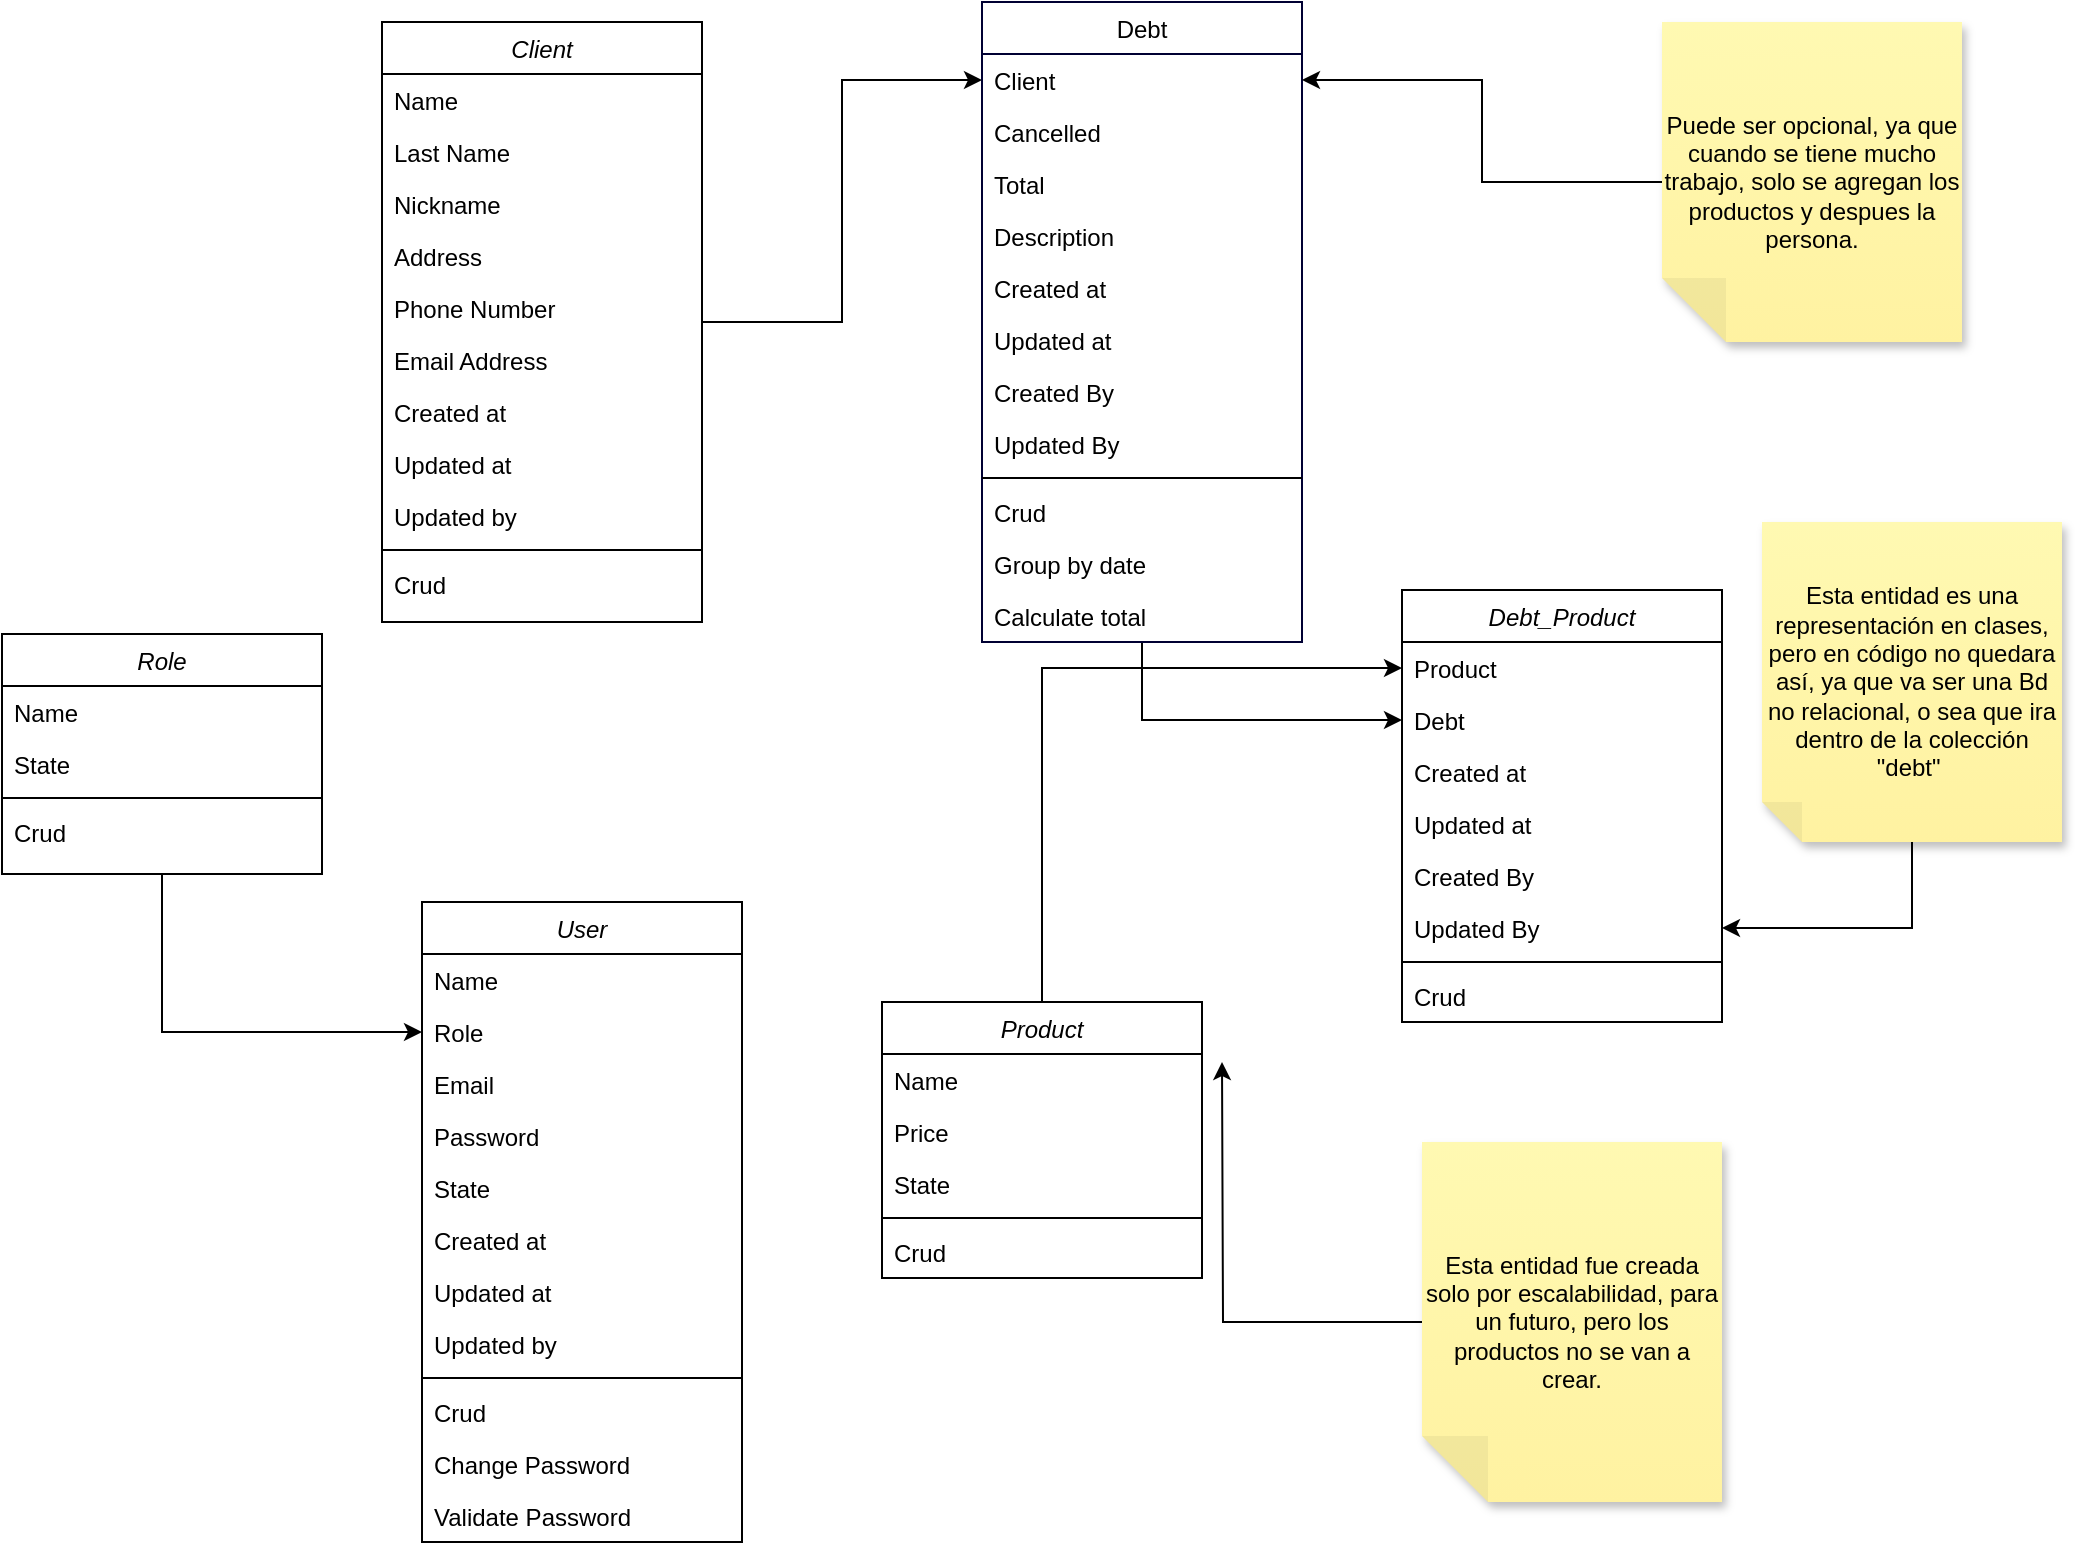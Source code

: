 <mxfile version="23.1.3" type="github">
  <diagram id="C5RBs43oDa-KdzZeNtuy" name="Page-1">
    <mxGraphModel dx="1984" dy="699" grid="1" gridSize="10" guides="1" tooltips="1" connect="1" arrows="1" fold="1" page="1" pageScale="1" pageWidth="827" pageHeight="1169" math="0" shadow="0">
      <root>
        <mxCell id="WIyWlLk6GJQsqaUBKTNV-0" />
        <mxCell id="WIyWlLk6GJQsqaUBKTNV-1" parent="WIyWlLk6GJQsqaUBKTNV-0" />
        <mxCell id="ptC6f7UqFtDOJroIUTJq-53" style="edgeStyle=orthogonalEdgeStyle;rounded=0;orthogonalLoop=1;jettySize=auto;html=1;" parent="WIyWlLk6GJQsqaUBKTNV-1" source="zkfFHV4jXpPFQw0GAbJ--0" target="ptC6f7UqFtDOJroIUTJq-52" edge="1">
          <mxGeometry relative="1" as="geometry" />
        </mxCell>
        <mxCell id="zkfFHV4jXpPFQw0GAbJ--0" value="Client" style="swimlane;fontStyle=2;align=center;verticalAlign=top;childLayout=stackLayout;horizontal=1;startSize=26;horizontalStack=0;resizeParent=1;resizeLast=0;collapsible=1;marginBottom=0;rounded=0;shadow=0;strokeWidth=1;labelBorderColor=none;" parent="WIyWlLk6GJQsqaUBKTNV-1" vertex="1">
          <mxGeometry x="20" y="30" width="160" height="300" as="geometry">
            <mxRectangle x="230" y="140" width="160" height="26" as="alternateBounds" />
          </mxGeometry>
        </mxCell>
        <mxCell id="zkfFHV4jXpPFQw0GAbJ--1" value="Name" style="text;align=left;verticalAlign=top;spacingLeft=4;spacingRight=4;overflow=hidden;rotatable=0;points=[[0,0.5],[1,0.5]];portConstraint=eastwest;labelBorderColor=none;" parent="zkfFHV4jXpPFQw0GAbJ--0" vertex="1">
          <mxGeometry y="26" width="160" height="26" as="geometry" />
        </mxCell>
        <mxCell id="ptC6f7UqFtDOJroIUTJq-22" value="Last Name" style="text;align=left;verticalAlign=top;spacingLeft=4;spacingRight=4;overflow=hidden;rotatable=0;points=[[0,0.5],[1,0.5]];portConstraint=eastwest;labelBorderColor=none;" parent="zkfFHV4jXpPFQw0GAbJ--0" vertex="1">
          <mxGeometry y="52" width="160" height="26" as="geometry" />
        </mxCell>
        <mxCell id="ptC6f7UqFtDOJroIUTJq-23" value="Nickname" style="text;align=left;verticalAlign=top;spacingLeft=4;spacingRight=4;overflow=hidden;rotatable=0;points=[[0,0.5],[1,0.5]];portConstraint=eastwest;labelBorderColor=none;" parent="zkfFHV4jXpPFQw0GAbJ--0" vertex="1">
          <mxGeometry y="78" width="160" height="26" as="geometry" />
        </mxCell>
        <mxCell id="ptC6f7UqFtDOJroIUTJq-21" value="Address" style="text;align=left;verticalAlign=top;spacingLeft=4;spacingRight=4;overflow=hidden;rotatable=0;points=[[0,0.5],[1,0.5]];portConstraint=eastwest;labelBorderColor=none;" parent="zkfFHV4jXpPFQw0GAbJ--0" vertex="1">
          <mxGeometry y="104" width="160" height="26" as="geometry" />
        </mxCell>
        <mxCell id="zkfFHV4jXpPFQw0GAbJ--2" value="Phone Number" style="text;align=left;verticalAlign=top;spacingLeft=4;spacingRight=4;overflow=hidden;rotatable=0;points=[[0,0.5],[1,0.5]];portConstraint=eastwest;rounded=0;shadow=0;html=0;labelBorderColor=none;" parent="zkfFHV4jXpPFQw0GAbJ--0" vertex="1">
          <mxGeometry y="130" width="160" height="26" as="geometry" />
        </mxCell>
        <mxCell id="zkfFHV4jXpPFQw0GAbJ--3" value="Email Address" style="text;align=left;verticalAlign=top;spacingLeft=4;spacingRight=4;overflow=hidden;rotatable=0;points=[[0,0.5],[1,0.5]];portConstraint=eastwest;rounded=0;shadow=0;html=0;labelBorderColor=none;" parent="zkfFHV4jXpPFQw0GAbJ--0" vertex="1">
          <mxGeometry y="156" width="160" height="26" as="geometry" />
        </mxCell>
        <mxCell id="ptC6f7UqFtDOJroIUTJq-24" value="Created at" style="text;align=left;verticalAlign=top;spacingLeft=4;spacingRight=4;overflow=hidden;rotatable=0;points=[[0,0.5],[1,0.5]];portConstraint=eastwest;rounded=0;shadow=0;html=0;labelBorderColor=none;" parent="zkfFHV4jXpPFQw0GAbJ--0" vertex="1">
          <mxGeometry y="182" width="160" height="26" as="geometry" />
        </mxCell>
        <mxCell id="ptC6f7UqFtDOJroIUTJq-25" value="Updated at" style="text;align=left;verticalAlign=top;spacingLeft=4;spacingRight=4;overflow=hidden;rotatable=0;points=[[0,0.5],[1,0.5]];portConstraint=eastwest;rounded=0;shadow=0;html=0;labelBorderColor=none;" parent="zkfFHV4jXpPFQw0GAbJ--0" vertex="1">
          <mxGeometry y="208" width="160" height="26" as="geometry" />
        </mxCell>
        <mxCell id="ptC6f7UqFtDOJroIUTJq-26" value="Updated by" style="text;align=left;verticalAlign=top;spacingLeft=4;spacingRight=4;overflow=hidden;rotatable=0;points=[[0,0.5],[1,0.5]];portConstraint=eastwest;rounded=0;shadow=0;html=0;labelBorderColor=none;" parent="zkfFHV4jXpPFQw0GAbJ--0" vertex="1">
          <mxGeometry y="234" width="160" height="26" as="geometry" />
        </mxCell>
        <mxCell id="zkfFHV4jXpPFQw0GAbJ--4" value="" style="line;html=1;strokeWidth=1;align=left;verticalAlign=middle;spacingTop=-1;spacingLeft=3;spacingRight=3;rotatable=0;labelPosition=right;points=[];portConstraint=eastwest;labelBorderColor=none;" parent="zkfFHV4jXpPFQw0GAbJ--0" vertex="1">
          <mxGeometry y="260" width="160" height="8" as="geometry" />
        </mxCell>
        <mxCell id="zkfFHV4jXpPFQw0GAbJ--5" value="Crud" style="text;align=left;verticalAlign=top;spacingLeft=4;spacingRight=4;overflow=hidden;rotatable=0;points=[[0,0.5],[1,0.5]];portConstraint=eastwest;labelBorderColor=none;" parent="zkfFHV4jXpPFQw0GAbJ--0" vertex="1">
          <mxGeometry y="268" width="160" height="20" as="geometry" />
        </mxCell>
        <mxCell id="ptC6f7UqFtDOJroIUTJq-71" style="edgeStyle=orthogonalEdgeStyle;rounded=0;orthogonalLoop=1;jettySize=auto;html=1;" parent="WIyWlLk6GJQsqaUBKTNV-1" source="zkfFHV4jXpPFQw0GAbJ--17" target="ptC6f7UqFtDOJroIUTJq-62" edge="1">
          <mxGeometry relative="1" as="geometry" />
        </mxCell>
        <mxCell id="zkfFHV4jXpPFQw0GAbJ--17" value="Debt" style="swimlane;fontStyle=0;align=center;verticalAlign=top;childLayout=stackLayout;horizontal=1;startSize=26;horizontalStack=0;resizeParent=1;resizeLast=0;collapsible=1;marginBottom=0;rounded=0;shadow=0;strokeWidth=1;strokeColor=#000033;labelBorderColor=none;" parent="WIyWlLk6GJQsqaUBKTNV-1" vertex="1">
          <mxGeometry x="320" y="20" width="160" height="320" as="geometry">
            <mxRectangle x="550" y="140" width="160" height="26" as="alternateBounds" />
          </mxGeometry>
        </mxCell>
        <mxCell id="ptC6f7UqFtDOJroIUTJq-52" value="Client" style="text;align=left;verticalAlign=top;spacingLeft=4;spacingRight=4;overflow=hidden;rotatable=0;points=[[0,0.5],[1,0.5]];portConstraint=eastwest;labelBorderColor=none;" parent="zkfFHV4jXpPFQw0GAbJ--17" vertex="1">
          <mxGeometry y="26" width="160" height="26" as="geometry" />
        </mxCell>
        <mxCell id="ptC6f7UqFtDOJroIUTJq-51" value="Cancelled" style="text;align=left;verticalAlign=top;spacingLeft=4;spacingRight=4;overflow=hidden;rotatable=0;points=[[0,0.5],[1,0.5]];portConstraint=eastwest;labelBorderColor=none;" parent="zkfFHV4jXpPFQw0GAbJ--17" vertex="1">
          <mxGeometry y="52" width="160" height="26" as="geometry" />
        </mxCell>
        <mxCell id="ptC6f7UqFtDOJroIUTJq-73" value="Total" style="text;align=left;verticalAlign=top;spacingLeft=4;spacingRight=4;overflow=hidden;rotatable=0;points=[[0,0.5],[1,0.5]];portConstraint=eastwest;labelBorderColor=none;" parent="zkfFHV4jXpPFQw0GAbJ--17" vertex="1">
          <mxGeometry y="78" width="160" height="26" as="geometry" />
        </mxCell>
        <mxCell id="VzjlCe5bpG1Fd6tBsfNA-0" value="Description" style="text;align=left;verticalAlign=top;spacingLeft=4;spacingRight=4;overflow=hidden;rotatable=0;points=[[0,0.5],[1,0.5]];portConstraint=eastwest;labelBorderColor=none;" vertex="1" parent="zkfFHV4jXpPFQw0GAbJ--17">
          <mxGeometry y="104" width="160" height="26" as="geometry" />
        </mxCell>
        <mxCell id="zkfFHV4jXpPFQw0GAbJ--18" value="Created at" style="text;align=left;verticalAlign=top;spacingLeft=4;spacingRight=4;overflow=hidden;rotatable=0;points=[[0,0.5],[1,0.5]];portConstraint=eastwest;labelBorderColor=none;" parent="zkfFHV4jXpPFQw0GAbJ--17" vertex="1">
          <mxGeometry y="130" width="160" height="26" as="geometry" />
        </mxCell>
        <mxCell id="zkfFHV4jXpPFQw0GAbJ--19" value="Updated at" style="text;align=left;verticalAlign=top;spacingLeft=4;spacingRight=4;overflow=hidden;rotatable=0;points=[[0,0.5],[1,0.5]];portConstraint=eastwest;rounded=0;shadow=0;html=0;labelBorderColor=none;" parent="zkfFHV4jXpPFQw0GAbJ--17" vertex="1">
          <mxGeometry y="156" width="160" height="26" as="geometry" />
        </mxCell>
        <mxCell id="zkfFHV4jXpPFQw0GAbJ--20" value="Created By" style="text;align=left;verticalAlign=top;spacingLeft=4;spacingRight=4;overflow=hidden;rotatable=0;points=[[0,0.5],[1,0.5]];portConstraint=eastwest;rounded=0;shadow=0;html=0;labelBorderColor=none;" parent="zkfFHV4jXpPFQw0GAbJ--17" vertex="1">
          <mxGeometry y="182" width="160" height="26" as="geometry" />
        </mxCell>
        <mxCell id="zkfFHV4jXpPFQw0GAbJ--21" value="Updated By" style="text;align=left;verticalAlign=top;spacingLeft=4;spacingRight=4;overflow=hidden;rotatable=0;points=[[0,0.5],[1,0.5]];portConstraint=eastwest;rounded=0;shadow=0;html=0;labelBorderColor=none;" parent="zkfFHV4jXpPFQw0GAbJ--17" vertex="1">
          <mxGeometry y="208" width="160" height="26" as="geometry" />
        </mxCell>
        <mxCell id="zkfFHV4jXpPFQw0GAbJ--23" value="" style="line;html=1;strokeWidth=1;align=left;verticalAlign=middle;spacingTop=-1;spacingLeft=3;spacingRight=3;rotatable=0;labelPosition=right;points=[];portConstraint=eastwest;labelBorderColor=none;" parent="zkfFHV4jXpPFQw0GAbJ--17" vertex="1">
          <mxGeometry y="234" width="160" height="8" as="geometry" />
        </mxCell>
        <mxCell id="zkfFHV4jXpPFQw0GAbJ--24" value="Crud" style="text;align=left;verticalAlign=top;spacingLeft=4;spacingRight=4;overflow=hidden;rotatable=0;points=[[0,0.5],[1,0.5]];portConstraint=eastwest;labelBorderColor=none;" parent="zkfFHV4jXpPFQw0GAbJ--17" vertex="1">
          <mxGeometry y="242" width="160" height="26" as="geometry" />
        </mxCell>
        <mxCell id="zkfFHV4jXpPFQw0GAbJ--25" value="Group by date" style="text;align=left;verticalAlign=top;spacingLeft=4;spacingRight=4;overflow=hidden;rotatable=0;points=[[0,0.5],[1,0.5]];portConstraint=eastwest;labelBorderColor=none;" parent="zkfFHV4jXpPFQw0GAbJ--17" vertex="1">
          <mxGeometry y="268" width="160" height="26" as="geometry" />
        </mxCell>
        <mxCell id="ptC6f7UqFtDOJroIUTJq-72" value="Calculate total" style="text;align=left;verticalAlign=top;spacingLeft=4;spacingRight=4;overflow=hidden;rotatable=0;points=[[0,0.5],[1,0.5]];portConstraint=eastwest;labelBorderColor=none;" parent="zkfFHV4jXpPFQw0GAbJ--17" vertex="1">
          <mxGeometry y="294" width="160" height="26" as="geometry" />
        </mxCell>
        <mxCell id="ptC6f7UqFtDOJroIUTJq-66" style="edgeStyle=orthogonalEdgeStyle;rounded=0;orthogonalLoop=1;jettySize=auto;html=1;" parent="WIyWlLk6GJQsqaUBKTNV-1" source="ptC6f7UqFtDOJroIUTJq-0" target="ptC6f7UqFtDOJroIUTJq-61" edge="1">
          <mxGeometry relative="1" as="geometry" />
        </mxCell>
        <mxCell id="ptC6f7UqFtDOJroIUTJq-0" value="Product" style="swimlane;fontStyle=2;align=center;verticalAlign=top;childLayout=stackLayout;horizontal=1;startSize=26;horizontalStack=0;resizeParent=1;resizeLast=0;collapsible=1;marginBottom=0;rounded=0;shadow=0;strokeWidth=1;labelBorderColor=none;" parent="WIyWlLk6GJQsqaUBKTNV-1" vertex="1">
          <mxGeometry x="270" y="520" width="160" height="138" as="geometry">
            <mxRectangle x="230" y="140" width="160" height="26" as="alternateBounds" />
          </mxGeometry>
        </mxCell>
        <mxCell id="ptC6f7UqFtDOJroIUTJq-1" value="Name" style="text;align=left;verticalAlign=top;spacingLeft=4;spacingRight=4;overflow=hidden;rotatable=0;points=[[0,0.5],[1,0.5]];portConstraint=eastwest;labelBorderColor=none;" parent="ptC6f7UqFtDOJroIUTJq-0" vertex="1">
          <mxGeometry y="26" width="160" height="26" as="geometry" />
        </mxCell>
        <mxCell id="ptC6f7UqFtDOJroIUTJq-2" value="Price" style="text;align=left;verticalAlign=top;spacingLeft=4;spacingRight=4;overflow=hidden;rotatable=0;points=[[0,0.5],[1,0.5]];portConstraint=eastwest;rounded=0;shadow=0;html=0;labelBorderColor=none;" parent="ptC6f7UqFtDOJroIUTJq-0" vertex="1">
          <mxGeometry y="52" width="160" height="26" as="geometry" />
        </mxCell>
        <mxCell id="ptC6f7UqFtDOJroIUTJq-3" value="State" style="text;align=left;verticalAlign=top;spacingLeft=4;spacingRight=4;overflow=hidden;rotatable=0;points=[[0,0.5],[1,0.5]];portConstraint=eastwest;rounded=0;shadow=0;html=0;labelBorderColor=none;" parent="ptC6f7UqFtDOJroIUTJq-0" vertex="1">
          <mxGeometry y="78" width="160" height="26" as="geometry" />
        </mxCell>
        <mxCell id="ptC6f7UqFtDOJroIUTJq-4" value="" style="line;html=1;strokeWidth=1;align=left;verticalAlign=middle;spacingTop=-1;spacingLeft=3;spacingRight=3;rotatable=0;labelPosition=right;points=[];portConstraint=eastwest;labelBorderColor=none;" parent="ptC6f7UqFtDOJroIUTJq-0" vertex="1">
          <mxGeometry y="104" width="160" height="8" as="geometry" />
        </mxCell>
        <mxCell id="ptC6f7UqFtDOJroIUTJq-5" value="Crud" style="text;align=left;verticalAlign=top;spacingLeft=4;spacingRight=4;overflow=hidden;rotatable=0;points=[[0,0.5],[1,0.5]];portConstraint=eastwest;labelBorderColor=none;" parent="ptC6f7UqFtDOJroIUTJq-0" vertex="1">
          <mxGeometry y="112" width="160" height="26" as="geometry" />
        </mxCell>
        <mxCell id="ptC6f7UqFtDOJroIUTJq-28" value="User" style="swimlane;fontStyle=2;align=center;verticalAlign=top;childLayout=stackLayout;horizontal=1;startSize=26;horizontalStack=0;resizeParent=1;resizeLast=0;collapsible=1;marginBottom=0;rounded=0;shadow=0;strokeWidth=1;labelBorderColor=none;" parent="WIyWlLk6GJQsqaUBKTNV-1" vertex="1">
          <mxGeometry x="40" y="470" width="160" height="320" as="geometry">
            <mxRectangle x="230" y="140" width="160" height="26" as="alternateBounds" />
          </mxGeometry>
        </mxCell>
        <mxCell id="ptC6f7UqFtDOJroIUTJq-29" value="Name" style="text;align=left;verticalAlign=top;spacingLeft=4;spacingRight=4;overflow=hidden;rotatable=0;points=[[0,0.5],[1,0.5]];portConstraint=eastwest;labelBorderColor=none;" parent="ptC6f7UqFtDOJroIUTJq-28" vertex="1">
          <mxGeometry y="26" width="160" height="26" as="geometry" />
        </mxCell>
        <mxCell id="ptC6f7UqFtDOJroIUTJq-30" value="Role" style="text;align=left;verticalAlign=top;spacingLeft=4;spacingRight=4;overflow=hidden;rotatable=0;points=[[0,0.5],[1,0.5]];portConstraint=eastwest;rounded=0;shadow=0;html=0;labelBorderColor=none;" parent="ptC6f7UqFtDOJroIUTJq-28" vertex="1">
          <mxGeometry y="52" width="160" height="26" as="geometry" />
        </mxCell>
        <mxCell id="ptC6f7UqFtDOJroIUTJq-35" value="Email" style="text;align=left;verticalAlign=top;spacingLeft=4;spacingRight=4;overflow=hidden;rotatable=0;points=[[0,0.5],[1,0.5]];portConstraint=eastwest;rounded=0;shadow=0;html=0;labelBorderColor=none;" parent="ptC6f7UqFtDOJroIUTJq-28" vertex="1">
          <mxGeometry y="78" width="160" height="26" as="geometry" />
        </mxCell>
        <mxCell id="ptC6f7UqFtDOJroIUTJq-34" value="Password" style="text;align=left;verticalAlign=top;spacingLeft=4;spacingRight=4;overflow=hidden;rotatable=0;points=[[0,0.5],[1,0.5]];portConstraint=eastwest;rounded=0;shadow=0;html=0;labelBorderColor=none;" parent="ptC6f7UqFtDOJroIUTJq-28" vertex="1">
          <mxGeometry y="104" width="160" height="26" as="geometry" />
        </mxCell>
        <mxCell id="ptC6f7UqFtDOJroIUTJq-31" value="State" style="text;align=left;verticalAlign=top;spacingLeft=4;spacingRight=4;overflow=hidden;rotatable=0;points=[[0,0.5],[1,0.5]];portConstraint=eastwest;rounded=0;shadow=0;html=0;labelBorderColor=none;" parent="ptC6f7UqFtDOJroIUTJq-28" vertex="1">
          <mxGeometry y="130" width="160" height="26" as="geometry" />
        </mxCell>
        <mxCell id="ptC6f7UqFtDOJroIUTJq-44" value="Created at" style="text;align=left;verticalAlign=top;spacingLeft=4;spacingRight=4;overflow=hidden;rotatable=0;points=[[0,0.5],[1,0.5]];portConstraint=eastwest;rounded=0;shadow=0;html=0;labelBorderColor=none;" parent="ptC6f7UqFtDOJroIUTJq-28" vertex="1">
          <mxGeometry y="156" width="160" height="26" as="geometry" />
        </mxCell>
        <mxCell id="ptC6f7UqFtDOJroIUTJq-43" value="Updated at" style="text;align=left;verticalAlign=top;spacingLeft=4;spacingRight=4;overflow=hidden;rotatable=0;points=[[0,0.5],[1,0.5]];portConstraint=eastwest;rounded=0;shadow=0;html=0;labelBorderColor=none;" parent="ptC6f7UqFtDOJroIUTJq-28" vertex="1">
          <mxGeometry y="182" width="160" height="26" as="geometry" />
        </mxCell>
        <mxCell id="ptC6f7UqFtDOJroIUTJq-42" value="Updated by" style="text;align=left;verticalAlign=top;spacingLeft=4;spacingRight=4;overflow=hidden;rotatable=0;points=[[0,0.5],[1,0.5]];portConstraint=eastwest;rounded=0;shadow=0;html=0;labelBorderColor=none;" parent="ptC6f7UqFtDOJroIUTJq-28" vertex="1">
          <mxGeometry y="208" width="160" height="26" as="geometry" />
        </mxCell>
        <mxCell id="ptC6f7UqFtDOJroIUTJq-32" value="" style="line;html=1;strokeWidth=1;align=left;verticalAlign=middle;spacingTop=-1;spacingLeft=3;spacingRight=3;rotatable=0;labelPosition=right;points=[];portConstraint=eastwest;labelBorderColor=none;" parent="ptC6f7UqFtDOJroIUTJq-28" vertex="1">
          <mxGeometry y="234" width="160" height="8" as="geometry" />
        </mxCell>
        <mxCell id="ptC6f7UqFtDOJroIUTJq-33" value="Crud" style="text;align=left;verticalAlign=top;spacingLeft=4;spacingRight=4;overflow=hidden;rotatable=0;points=[[0,0.5],[1,0.5]];portConstraint=eastwest;labelBorderColor=none;" parent="ptC6f7UqFtDOJroIUTJq-28" vertex="1">
          <mxGeometry y="242" width="160" height="26" as="geometry" />
        </mxCell>
        <mxCell id="ptC6f7UqFtDOJroIUTJq-49" value="Change Password" style="text;align=left;verticalAlign=top;spacingLeft=4;spacingRight=4;overflow=hidden;rotatable=0;points=[[0,0.5],[1,0.5]];portConstraint=eastwest;labelBorderColor=none;" parent="ptC6f7UqFtDOJroIUTJq-28" vertex="1">
          <mxGeometry y="268" width="160" height="26" as="geometry" />
        </mxCell>
        <mxCell id="ptC6f7UqFtDOJroIUTJq-50" value="Validate Password" style="text;align=left;verticalAlign=top;spacingLeft=4;spacingRight=4;overflow=hidden;rotatable=0;points=[[0,0.5],[1,0.5]];portConstraint=eastwest;labelBorderColor=none;" parent="ptC6f7UqFtDOJroIUTJq-28" vertex="1">
          <mxGeometry y="294" width="160" height="26" as="geometry" />
        </mxCell>
        <mxCell id="ptC6f7UqFtDOJroIUTJq-48" value="" style="edgeStyle=orthogonalEdgeStyle;rounded=0;orthogonalLoop=1;jettySize=auto;html=1;" parent="WIyWlLk6GJQsqaUBKTNV-1" source="ptC6f7UqFtDOJroIUTJq-36" target="ptC6f7UqFtDOJroIUTJq-30" edge="1">
          <mxGeometry relative="1" as="geometry">
            <mxPoint x="-90" y="566" as="targetPoint" />
          </mxGeometry>
        </mxCell>
        <mxCell id="ptC6f7UqFtDOJroIUTJq-36" value="Role" style="swimlane;fontStyle=2;align=center;verticalAlign=top;childLayout=stackLayout;horizontal=1;startSize=26;horizontalStack=0;resizeParent=1;resizeLast=0;collapsible=1;marginBottom=0;rounded=0;shadow=0;strokeWidth=1;labelBorderColor=none;" parent="WIyWlLk6GJQsqaUBKTNV-1" vertex="1">
          <mxGeometry x="-170" y="336" width="160" height="120" as="geometry">
            <mxRectangle x="230" y="140" width="160" height="26" as="alternateBounds" />
          </mxGeometry>
        </mxCell>
        <mxCell id="ptC6f7UqFtDOJroIUTJq-37" value="Name" style="text;align=left;verticalAlign=top;spacingLeft=4;spacingRight=4;overflow=hidden;rotatable=0;points=[[0,0.5],[1,0.5]];portConstraint=eastwest;labelBorderColor=none;" parent="ptC6f7UqFtDOJroIUTJq-36" vertex="1">
          <mxGeometry y="26" width="160" height="26" as="geometry" />
        </mxCell>
        <mxCell id="ptC6f7UqFtDOJroIUTJq-39" value="State" style="text;align=left;verticalAlign=top;spacingLeft=4;spacingRight=4;overflow=hidden;rotatable=0;points=[[0,0.5],[1,0.5]];portConstraint=eastwest;rounded=0;shadow=0;html=0;labelBorderColor=none;" parent="ptC6f7UqFtDOJroIUTJq-36" vertex="1">
          <mxGeometry y="52" width="160" height="26" as="geometry" />
        </mxCell>
        <mxCell id="ptC6f7UqFtDOJroIUTJq-40" value="" style="line;html=1;strokeWidth=1;align=left;verticalAlign=middle;spacingTop=-1;spacingLeft=3;spacingRight=3;rotatable=0;labelPosition=right;points=[];portConstraint=eastwest;labelBorderColor=none;" parent="ptC6f7UqFtDOJroIUTJq-36" vertex="1">
          <mxGeometry y="78" width="160" height="8" as="geometry" />
        </mxCell>
        <mxCell id="ptC6f7UqFtDOJroIUTJq-41" value="Crud" style="text;align=left;verticalAlign=top;spacingLeft=4;spacingRight=4;overflow=hidden;rotatable=0;points=[[0,0.5],[1,0.5]];portConstraint=eastwest;labelBorderColor=none;" parent="ptC6f7UqFtDOJroIUTJq-36" vertex="1">
          <mxGeometry y="86" width="160" height="30" as="geometry" />
        </mxCell>
        <mxCell id="ptC6f7UqFtDOJroIUTJq-57" style="edgeStyle=orthogonalEdgeStyle;rounded=0;orthogonalLoop=1;jettySize=auto;html=1;" parent="WIyWlLk6GJQsqaUBKTNV-1" source="ptC6f7UqFtDOJroIUTJq-56" target="ptC6f7UqFtDOJroIUTJq-52" edge="1">
          <mxGeometry relative="1" as="geometry" />
        </mxCell>
        <mxCell id="ptC6f7UqFtDOJroIUTJq-56" value="Puede ser opcional, ya que cuando se tiene mucho trabajo, solo se agregan los productos y despues la persona." style="shape=note;whiteSpace=wrap;html=1;backgroundOutline=1;fontColor=#000000;darkOpacity=0.05;fillColor=#FFF9B2;strokeColor=none;fillStyle=solid;direction=west;gradientDirection=north;gradientColor=#FFF2A1;shadow=1;size=32;pointerEvents=1;" parent="WIyWlLk6GJQsqaUBKTNV-1" vertex="1">
          <mxGeometry x="660" y="30" width="150" height="160" as="geometry" />
        </mxCell>
        <mxCell id="ptC6f7UqFtDOJroIUTJq-59" style="edgeStyle=orthogonalEdgeStyle;rounded=0;orthogonalLoop=1;jettySize=auto;html=1;" parent="WIyWlLk6GJQsqaUBKTNV-1" source="ptC6f7UqFtDOJroIUTJq-58" edge="1">
          <mxGeometry relative="1" as="geometry">
            <mxPoint x="440.0" y="550" as="targetPoint" />
          </mxGeometry>
        </mxCell>
        <mxCell id="ptC6f7UqFtDOJroIUTJq-58" value="Esta entidad fue creada solo por escalabilidad, para un futuro, pero los productos no se van a crear." style="shape=note;whiteSpace=wrap;html=1;backgroundOutline=1;fontColor=#000000;darkOpacity=0.05;fillColor=#FFF9B2;strokeColor=none;fillStyle=solid;direction=west;gradientDirection=north;gradientColor=#FFF2A1;shadow=1;size=33;pointerEvents=1;" parent="WIyWlLk6GJQsqaUBKTNV-1" vertex="1">
          <mxGeometry x="540" y="590" width="150" height="180" as="geometry" />
        </mxCell>
        <mxCell id="ptC6f7UqFtDOJroIUTJq-60" value="Debt_Product" style="swimlane;fontStyle=2;align=center;verticalAlign=top;childLayout=stackLayout;horizontal=1;startSize=26;horizontalStack=0;resizeParent=1;resizeLast=0;collapsible=1;marginBottom=0;rounded=0;shadow=0;strokeWidth=1;labelBorderColor=none;" parent="WIyWlLk6GJQsqaUBKTNV-1" vertex="1">
          <mxGeometry x="530" y="314" width="160" height="216" as="geometry">
            <mxRectangle x="230" y="140" width="160" height="26" as="alternateBounds" />
          </mxGeometry>
        </mxCell>
        <mxCell id="ptC6f7UqFtDOJroIUTJq-61" value="Product" style="text;align=left;verticalAlign=top;spacingLeft=4;spacingRight=4;overflow=hidden;rotatable=0;points=[[0,0.5],[1,0.5]];portConstraint=eastwest;labelBorderColor=none;" parent="ptC6f7UqFtDOJroIUTJq-60" vertex="1">
          <mxGeometry y="26" width="160" height="26" as="geometry" />
        </mxCell>
        <mxCell id="ptC6f7UqFtDOJroIUTJq-62" value="Debt" style="text;align=left;verticalAlign=top;spacingLeft=4;spacingRight=4;overflow=hidden;rotatable=0;points=[[0,0.5],[1,0.5]];portConstraint=eastwest;rounded=0;shadow=0;html=0;labelBorderColor=none;" parent="ptC6f7UqFtDOJroIUTJq-60" vertex="1">
          <mxGeometry y="52" width="160" height="26" as="geometry" />
        </mxCell>
        <mxCell id="ptC6f7UqFtDOJroIUTJq-63" value="Created at" style="text;align=left;verticalAlign=top;spacingLeft=4;spacingRight=4;overflow=hidden;rotatable=0;points=[[0,0.5],[1,0.5]];portConstraint=eastwest;rounded=0;shadow=0;html=0;labelBorderColor=none;" parent="ptC6f7UqFtDOJroIUTJq-60" vertex="1">
          <mxGeometry y="78" width="160" height="26" as="geometry" />
        </mxCell>
        <mxCell id="ptC6f7UqFtDOJroIUTJq-69" value="Updated at" style="text;align=left;verticalAlign=top;spacingLeft=4;spacingRight=4;overflow=hidden;rotatable=0;points=[[0,0.5],[1,0.5]];portConstraint=eastwest;rounded=0;shadow=0;html=0;labelBorderColor=none;" parent="ptC6f7UqFtDOJroIUTJq-60" vertex="1">
          <mxGeometry y="104" width="160" height="26" as="geometry" />
        </mxCell>
        <mxCell id="ptC6f7UqFtDOJroIUTJq-68" value="Created By" style="text;align=left;verticalAlign=top;spacingLeft=4;spacingRight=4;overflow=hidden;rotatable=0;points=[[0,0.5],[1,0.5]];portConstraint=eastwest;rounded=0;shadow=0;html=0;labelBorderColor=none;" parent="ptC6f7UqFtDOJroIUTJq-60" vertex="1">
          <mxGeometry y="130" width="160" height="26" as="geometry" />
        </mxCell>
        <mxCell id="ptC6f7UqFtDOJroIUTJq-67" value="Updated By" style="text;align=left;verticalAlign=top;spacingLeft=4;spacingRight=4;overflow=hidden;rotatable=0;points=[[0,0.5],[1,0.5]];portConstraint=eastwest;rounded=0;shadow=0;html=0;labelBorderColor=none;" parent="ptC6f7UqFtDOJroIUTJq-60" vertex="1">
          <mxGeometry y="156" width="160" height="26" as="geometry" />
        </mxCell>
        <mxCell id="ptC6f7UqFtDOJroIUTJq-64" value="" style="line;html=1;strokeWidth=1;align=left;verticalAlign=middle;spacingTop=-1;spacingLeft=3;spacingRight=3;rotatable=0;labelPosition=right;points=[];portConstraint=eastwest;labelBorderColor=none;" parent="ptC6f7UqFtDOJroIUTJq-60" vertex="1">
          <mxGeometry y="182" width="160" height="8" as="geometry" />
        </mxCell>
        <mxCell id="ptC6f7UqFtDOJroIUTJq-65" value="Crud" style="text;align=left;verticalAlign=top;spacingLeft=4;spacingRight=4;overflow=hidden;rotatable=0;points=[[0,0.5],[1,0.5]];portConstraint=eastwest;labelBorderColor=none;" parent="ptC6f7UqFtDOJroIUTJq-60" vertex="1">
          <mxGeometry y="190" width="160" height="26" as="geometry" />
        </mxCell>
        <mxCell id="ptC6f7UqFtDOJroIUTJq-76" style="edgeStyle=orthogonalEdgeStyle;rounded=0;orthogonalLoop=1;jettySize=auto;html=1;entryX=1;entryY=0.5;entryDx=0;entryDy=0;" parent="WIyWlLk6GJQsqaUBKTNV-1" source="ptC6f7UqFtDOJroIUTJq-75" target="ptC6f7UqFtDOJroIUTJq-67" edge="1">
          <mxGeometry relative="1" as="geometry" />
        </mxCell>
        <mxCell id="ptC6f7UqFtDOJroIUTJq-75" value="Esta entidad es una representación en clases, pero en código no quedara así, ya que va ser una Bd no relacional, o sea que ira dentro de la colección &quot;debt&quot;&amp;nbsp;" style="shape=note;whiteSpace=wrap;html=1;backgroundOutline=1;fontColor=#000000;darkOpacity=0.05;fillColor=#FFF9B2;strokeColor=none;fillStyle=solid;direction=west;gradientDirection=north;gradientColor=#FFF2A1;shadow=1;size=20;pointerEvents=1;" parent="WIyWlLk6GJQsqaUBKTNV-1" vertex="1">
          <mxGeometry x="710" y="280" width="150" height="160" as="geometry" />
        </mxCell>
      </root>
    </mxGraphModel>
  </diagram>
</mxfile>
